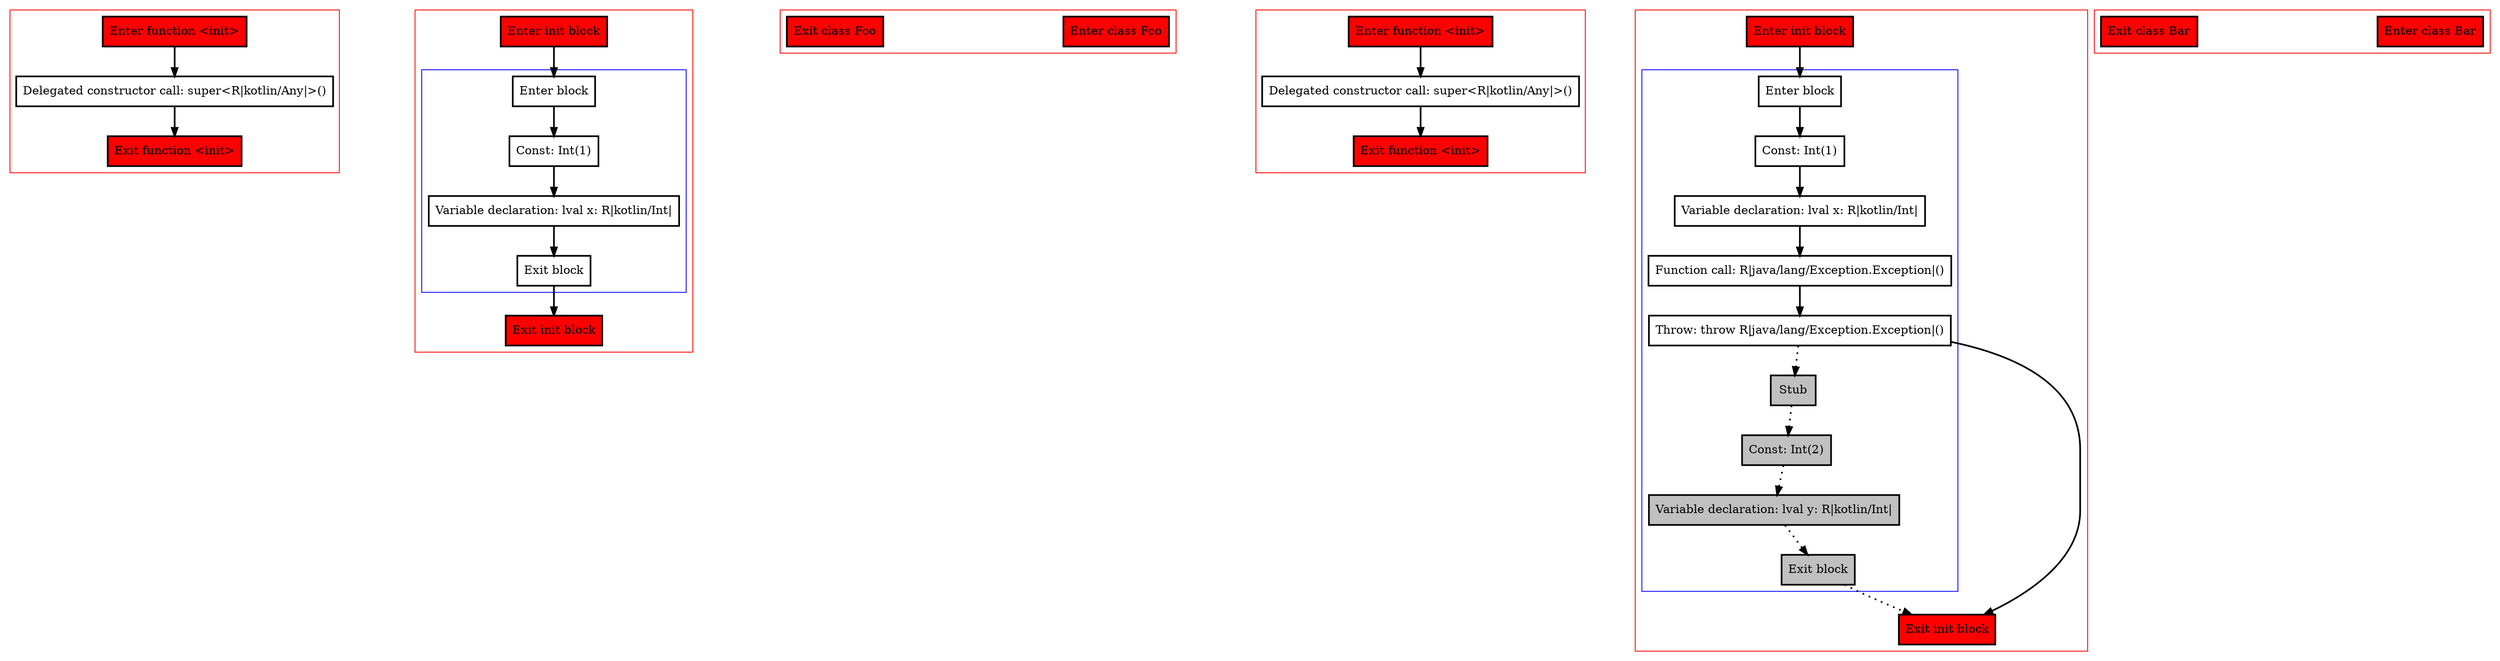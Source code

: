 digraph initBlock_kt {
    graph [nodesep=3]
    node [shape=box penwidth=2]
    edge [penwidth=2]

    subgraph cluster_0 {
        color=red
        0 [label="Enter function <init>" style="filled" fillcolor=red];
        1 [label="Delegated constructor call: super<R|kotlin/Any|>()"];
        2 [label="Exit function <init>" style="filled" fillcolor=red];
    }

    0 -> {1};
    1 -> {2};

    subgraph cluster_1 {
        color=red
        3 [label="Enter init block" style="filled" fillcolor=red];
        subgraph cluster_2 {
            color=blue
            4 [label="Enter block"];
            5 [label="Const: Int(1)"];
            6 [label="Variable declaration: lval x: R|kotlin/Int|"];
            7 [label="Exit block"];
        }
        8 [label="Exit init block" style="filled" fillcolor=red];
    }

    3 -> {4};
    4 -> {5};
    5 -> {6};
    6 -> {7};
    7 -> {8};

    subgraph cluster_3 {
        color=red
        9 [label="Enter class Foo" style="filled" fillcolor=red];
        10 [label="Exit class Foo" style="filled" fillcolor=red];
    }


    subgraph cluster_4 {
        color=red
        11 [label="Enter function <init>" style="filled" fillcolor=red];
        12 [label="Delegated constructor call: super<R|kotlin/Any|>()"];
        13 [label="Exit function <init>" style="filled" fillcolor=red];
    }

    11 -> {12};
    12 -> {13};

    subgraph cluster_5 {
        color=red
        14 [label="Enter init block" style="filled" fillcolor=red];
        subgraph cluster_6 {
            color=blue
            15 [label="Enter block"];
            16 [label="Const: Int(1)"];
            17 [label="Variable declaration: lval x: R|kotlin/Int|"];
            18 [label="Function call: R|java/lang/Exception.Exception|()"];
            19 [label="Throw: throw R|java/lang/Exception.Exception|()"];
            20 [label="Stub" style="filled" fillcolor=gray];
            21 [label="Const: Int(2)" style="filled" fillcolor=gray];
            22 [label="Variable declaration: lval y: R|kotlin/Int|" style="filled" fillcolor=gray];
            23 [label="Exit block" style="filled" fillcolor=gray];
        }
        24 [label="Exit init block" style="filled" fillcolor=red];
    }

    14 -> {15};
    15 -> {16};
    16 -> {17};
    17 -> {18};
    18 -> {19};
    19 -> {24};
    19 -> {20} [style=dotted];
    20 -> {21} [style=dotted];
    21 -> {22} [style=dotted];
    22 -> {23} [style=dotted];
    23 -> {24} [style=dotted];

    subgraph cluster_7 {
        color=red
        25 [label="Enter class Bar" style="filled" fillcolor=red];
        26 [label="Exit class Bar" style="filled" fillcolor=red];
    }


}
